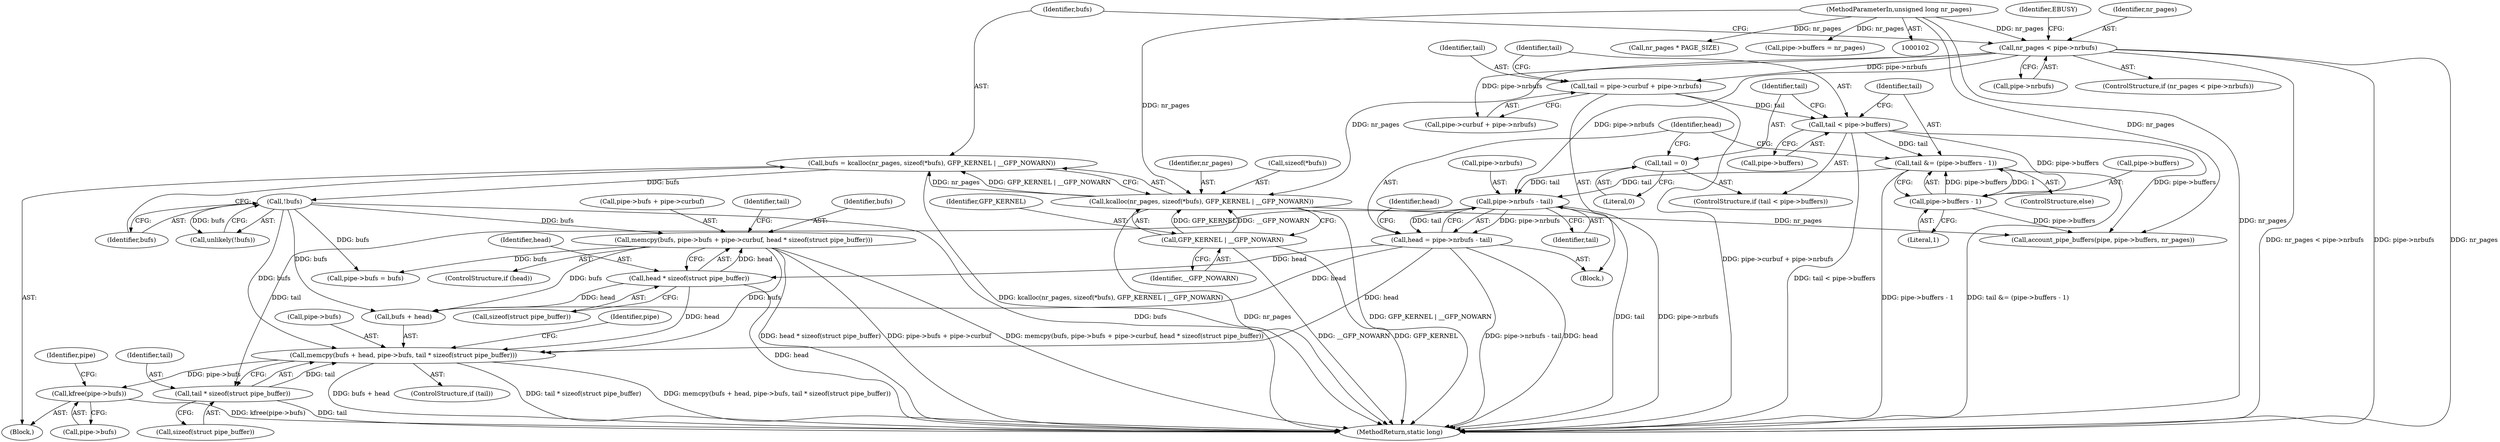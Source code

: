 digraph "0_linux_759c01142a5d0f364a462346168a56de28a80f52_2@API" {
"1000212" [label="(Call,kfree(pipe->bufs))"];
"1000190" [label="(Call,memcpy(bufs + head, pipe->bufs, tail * sizeof(struct pipe_buffer)))"];
"1000128" [label="(Call,!bufs)"];
"1000116" [label="(Call,bufs = kcalloc(nr_pages, sizeof(*bufs), GFP_KERNEL | __GFP_NOWARN))"];
"1000118" [label="(Call,kcalloc(nr_pages, sizeof(*bufs), GFP_KERNEL | __GFP_NOWARN))"];
"1000108" [label="(Call,nr_pages < pipe->nrbufs)"];
"1000104" [label="(MethodParameterIn,unsigned long nr_pages)"];
"1000123" [label="(Call,GFP_KERNEL | __GFP_NOWARN)"];
"1000175" [label="(Call,memcpy(bufs, pipe->bufs + pipe->curbuf, head * sizeof(struct pipe_buffer)))"];
"1000184" [label="(Call,head * sizeof(struct pipe_buffer))"];
"1000166" [label="(Call,head = pipe->nrbufs - tail)"];
"1000168" [label="(Call,pipe->nrbufs - tail)"];
"1000159" [label="(Call,tail &= (pipe->buffers - 1))"];
"1000150" [label="(Call,tail < pipe->buffers)"];
"1000140" [label="(Call,tail = pipe->curbuf + pipe->nrbufs)"];
"1000161" [label="(Call,pipe->buffers - 1)"];
"1000155" [label="(Call,tail = 0)"];
"1000197" [label="(Call,tail * sizeof(struct pipe_buffer))"];
"1000175" [label="(Call,memcpy(bufs, pipe->bufs + pipe->curbuf, head * sizeof(struct pipe_buffer)))"];
"1000157" [label="(Literal,0)"];
"1000141" [label="(Identifier,tail)"];
"1000162" [label="(Call,pipe->buffers)"];
"1000117" [label="(Identifier,bufs)"];
"1000119" [label="(Identifier,nr_pages)"];
"1000142" [label="(Call,pipe->curbuf + pipe->nrbufs)"];
"1000105" [label="(Block,)"];
"1000140" [label="(Call,tail = pipe->curbuf + pipe->nrbufs)"];
"1000110" [label="(Call,pipe->nrbufs)"];
"1000168" [label="(Call,pipe->nrbufs - tail)"];
"1000108" [label="(Call,nr_pages < pipe->nrbufs)"];
"1000115" [label="(Identifier,EBUSY)"];
"1000123" [label="(Call,GFP_KERNEL | __GFP_NOWARN)"];
"1000156" [label="(Identifier,tail)"];
"1000227" [label="(Call,nr_pages * PAGE_SIZE)"];
"1000118" [label="(Call,kcalloc(nr_pages, sizeof(*bufs), GFP_KERNEL | __GFP_NOWARN))"];
"1000173" [label="(ControlStructure,if (head))"];
"1000186" [label="(Call,sizeof(struct pipe_buffer))"];
"1000155" [label="(Call,tail = 0)"];
"1000161" [label="(Call,pipe->buffers - 1)"];
"1000129" [label="(Identifier,bufs)"];
"1000176" [label="(Identifier,bufs)"];
"1000177" [label="(Call,pipe->bufs + pipe->curbuf)"];
"1000172" [label="(Identifier,tail)"];
"1000150" [label="(Call,tail < pipe->buffers)"];
"1000151" [label="(Identifier,tail)"];
"1000216" [label="(Call,pipe->bufs = bufs)"];
"1000160" [label="(Identifier,tail)"];
"1000174" [label="(Identifier,head)"];
"1000169" [label="(Call,pipe->nrbufs)"];
"1000185" [label="(Identifier,head)"];
"1000165" [label="(Literal,1)"];
"1000198" [label="(Identifier,tail)"];
"1000107" [label="(ControlStructure,if (nr_pages < pipe->nrbufs))"];
"1000230" [label="(MethodReturn,static long)"];
"1000202" [label="(Identifier,pipe)"];
"1000197" [label="(Call,tail * sizeof(struct pipe_buffer))"];
"1000221" [label="(Call,pipe->buffers = nr_pages)"];
"1000149" [label="(ControlStructure,if (tail < pipe->buffers))"];
"1000184" [label="(Call,head * sizeof(struct pipe_buffer))"];
"1000104" [label="(MethodParameterIn,unsigned long nr_pages)"];
"1000128" [label="(Call,!bufs)"];
"1000189" [label="(Identifier,tail)"];
"1000152" [label="(Call,pipe->buffers)"];
"1000199" [label="(Call,sizeof(struct pipe_buffer))"];
"1000201" [label="(Call,account_pipe_buffers(pipe, pipe->buffers, nr_pages))"];
"1000125" [label="(Identifier,__GFP_NOWARN)"];
"1000158" [label="(ControlStructure,else)"];
"1000116" [label="(Call,bufs = kcalloc(nr_pages, sizeof(*bufs), GFP_KERNEL | __GFP_NOWARN))"];
"1000212" [label="(Call,kfree(pipe->bufs))"];
"1000120" [label="(Call,sizeof(*bufs))"];
"1000167" [label="(Identifier,head)"];
"1000137" [label="(Block,)"];
"1000127" [label="(Call,unlikely(!bufs))"];
"1000191" [label="(Call,bufs + head)"];
"1000188" [label="(ControlStructure,if (tail))"];
"1000166" [label="(Call,head = pipe->nrbufs - tail)"];
"1000159" [label="(Call,tail &= (pipe->buffers - 1))"];
"1000218" [label="(Identifier,pipe)"];
"1000213" [label="(Call,pipe->bufs)"];
"1000194" [label="(Call,pipe->bufs)"];
"1000109" [label="(Identifier,nr_pages)"];
"1000190" [label="(Call,memcpy(bufs + head, pipe->bufs, tail * sizeof(struct pipe_buffer)))"];
"1000124" [label="(Identifier,GFP_KERNEL)"];
"1000212" -> "1000105"  [label="AST: "];
"1000212" -> "1000213"  [label="CFG: "];
"1000213" -> "1000212"  [label="AST: "];
"1000218" -> "1000212"  [label="CFG: "];
"1000212" -> "1000230"  [label="DDG: kfree(pipe->bufs)"];
"1000190" -> "1000212"  [label="DDG: pipe->bufs"];
"1000190" -> "1000188"  [label="AST: "];
"1000190" -> "1000197"  [label="CFG: "];
"1000191" -> "1000190"  [label="AST: "];
"1000194" -> "1000190"  [label="AST: "];
"1000197" -> "1000190"  [label="AST: "];
"1000202" -> "1000190"  [label="CFG: "];
"1000190" -> "1000230"  [label="DDG: memcpy(bufs + head, pipe->bufs, tail * sizeof(struct pipe_buffer))"];
"1000190" -> "1000230"  [label="DDG: bufs + head"];
"1000190" -> "1000230"  [label="DDG: tail * sizeof(struct pipe_buffer)"];
"1000128" -> "1000190"  [label="DDG: bufs"];
"1000175" -> "1000190"  [label="DDG: bufs"];
"1000184" -> "1000190"  [label="DDG: head"];
"1000166" -> "1000190"  [label="DDG: head"];
"1000197" -> "1000190"  [label="DDG: tail"];
"1000128" -> "1000127"  [label="AST: "];
"1000128" -> "1000129"  [label="CFG: "];
"1000129" -> "1000128"  [label="AST: "];
"1000127" -> "1000128"  [label="CFG: "];
"1000128" -> "1000230"  [label="DDG: bufs"];
"1000128" -> "1000127"  [label="DDG: bufs"];
"1000116" -> "1000128"  [label="DDG: bufs"];
"1000128" -> "1000175"  [label="DDG: bufs"];
"1000128" -> "1000191"  [label="DDG: bufs"];
"1000128" -> "1000216"  [label="DDG: bufs"];
"1000116" -> "1000105"  [label="AST: "];
"1000116" -> "1000118"  [label="CFG: "];
"1000117" -> "1000116"  [label="AST: "];
"1000118" -> "1000116"  [label="AST: "];
"1000129" -> "1000116"  [label="CFG: "];
"1000116" -> "1000230"  [label="DDG: kcalloc(nr_pages, sizeof(*bufs), GFP_KERNEL | __GFP_NOWARN)"];
"1000118" -> "1000116"  [label="DDG: nr_pages"];
"1000118" -> "1000116"  [label="DDG: GFP_KERNEL | __GFP_NOWARN"];
"1000118" -> "1000123"  [label="CFG: "];
"1000119" -> "1000118"  [label="AST: "];
"1000120" -> "1000118"  [label="AST: "];
"1000123" -> "1000118"  [label="AST: "];
"1000118" -> "1000230"  [label="DDG: nr_pages"];
"1000118" -> "1000230"  [label="DDG: GFP_KERNEL | __GFP_NOWARN"];
"1000108" -> "1000118"  [label="DDG: nr_pages"];
"1000104" -> "1000118"  [label="DDG: nr_pages"];
"1000123" -> "1000118"  [label="DDG: GFP_KERNEL"];
"1000123" -> "1000118"  [label="DDG: __GFP_NOWARN"];
"1000118" -> "1000201"  [label="DDG: nr_pages"];
"1000108" -> "1000107"  [label="AST: "];
"1000108" -> "1000110"  [label="CFG: "];
"1000109" -> "1000108"  [label="AST: "];
"1000110" -> "1000108"  [label="AST: "];
"1000115" -> "1000108"  [label="CFG: "];
"1000117" -> "1000108"  [label="CFG: "];
"1000108" -> "1000230"  [label="DDG: nr_pages < pipe->nrbufs"];
"1000108" -> "1000230"  [label="DDG: pipe->nrbufs"];
"1000108" -> "1000230"  [label="DDG: nr_pages"];
"1000104" -> "1000108"  [label="DDG: nr_pages"];
"1000108" -> "1000140"  [label="DDG: pipe->nrbufs"];
"1000108" -> "1000142"  [label="DDG: pipe->nrbufs"];
"1000108" -> "1000168"  [label="DDG: pipe->nrbufs"];
"1000104" -> "1000102"  [label="AST: "];
"1000104" -> "1000230"  [label="DDG: nr_pages"];
"1000104" -> "1000201"  [label="DDG: nr_pages"];
"1000104" -> "1000221"  [label="DDG: nr_pages"];
"1000104" -> "1000227"  [label="DDG: nr_pages"];
"1000123" -> "1000125"  [label="CFG: "];
"1000124" -> "1000123"  [label="AST: "];
"1000125" -> "1000123"  [label="AST: "];
"1000123" -> "1000230"  [label="DDG: __GFP_NOWARN"];
"1000123" -> "1000230"  [label="DDG: GFP_KERNEL"];
"1000175" -> "1000173"  [label="AST: "];
"1000175" -> "1000184"  [label="CFG: "];
"1000176" -> "1000175"  [label="AST: "];
"1000177" -> "1000175"  [label="AST: "];
"1000184" -> "1000175"  [label="AST: "];
"1000189" -> "1000175"  [label="CFG: "];
"1000175" -> "1000230"  [label="DDG: head * sizeof(struct pipe_buffer)"];
"1000175" -> "1000230"  [label="DDG: pipe->bufs + pipe->curbuf"];
"1000175" -> "1000230"  [label="DDG: memcpy(bufs, pipe->bufs + pipe->curbuf, head * sizeof(struct pipe_buffer))"];
"1000184" -> "1000175"  [label="DDG: head"];
"1000175" -> "1000191"  [label="DDG: bufs"];
"1000175" -> "1000216"  [label="DDG: bufs"];
"1000184" -> "1000186"  [label="CFG: "];
"1000185" -> "1000184"  [label="AST: "];
"1000186" -> "1000184"  [label="AST: "];
"1000184" -> "1000230"  [label="DDG: head"];
"1000166" -> "1000184"  [label="DDG: head"];
"1000184" -> "1000191"  [label="DDG: head"];
"1000166" -> "1000137"  [label="AST: "];
"1000166" -> "1000168"  [label="CFG: "];
"1000167" -> "1000166"  [label="AST: "];
"1000168" -> "1000166"  [label="AST: "];
"1000174" -> "1000166"  [label="CFG: "];
"1000166" -> "1000230"  [label="DDG: pipe->nrbufs - tail"];
"1000166" -> "1000230"  [label="DDG: head"];
"1000168" -> "1000166"  [label="DDG: pipe->nrbufs"];
"1000168" -> "1000166"  [label="DDG: tail"];
"1000166" -> "1000191"  [label="DDG: head"];
"1000168" -> "1000172"  [label="CFG: "];
"1000169" -> "1000168"  [label="AST: "];
"1000172" -> "1000168"  [label="AST: "];
"1000168" -> "1000230"  [label="DDG: tail"];
"1000168" -> "1000230"  [label="DDG: pipe->nrbufs"];
"1000159" -> "1000168"  [label="DDG: tail"];
"1000155" -> "1000168"  [label="DDG: tail"];
"1000168" -> "1000197"  [label="DDG: tail"];
"1000159" -> "1000158"  [label="AST: "];
"1000159" -> "1000161"  [label="CFG: "];
"1000160" -> "1000159"  [label="AST: "];
"1000161" -> "1000159"  [label="AST: "];
"1000167" -> "1000159"  [label="CFG: "];
"1000159" -> "1000230"  [label="DDG: tail &= (pipe->buffers - 1)"];
"1000159" -> "1000230"  [label="DDG: pipe->buffers - 1"];
"1000150" -> "1000159"  [label="DDG: tail"];
"1000161" -> "1000159"  [label="DDG: pipe->buffers"];
"1000161" -> "1000159"  [label="DDG: 1"];
"1000150" -> "1000149"  [label="AST: "];
"1000150" -> "1000152"  [label="CFG: "];
"1000151" -> "1000150"  [label="AST: "];
"1000152" -> "1000150"  [label="AST: "];
"1000156" -> "1000150"  [label="CFG: "];
"1000160" -> "1000150"  [label="CFG: "];
"1000150" -> "1000230"  [label="DDG: tail < pipe->buffers"];
"1000140" -> "1000150"  [label="DDG: tail"];
"1000150" -> "1000161"  [label="DDG: pipe->buffers"];
"1000150" -> "1000201"  [label="DDG: pipe->buffers"];
"1000140" -> "1000137"  [label="AST: "];
"1000140" -> "1000142"  [label="CFG: "];
"1000141" -> "1000140"  [label="AST: "];
"1000142" -> "1000140"  [label="AST: "];
"1000151" -> "1000140"  [label="CFG: "];
"1000140" -> "1000230"  [label="DDG: pipe->curbuf + pipe->nrbufs"];
"1000161" -> "1000165"  [label="CFG: "];
"1000162" -> "1000161"  [label="AST: "];
"1000165" -> "1000161"  [label="AST: "];
"1000161" -> "1000201"  [label="DDG: pipe->buffers"];
"1000155" -> "1000149"  [label="AST: "];
"1000155" -> "1000157"  [label="CFG: "];
"1000156" -> "1000155"  [label="AST: "];
"1000157" -> "1000155"  [label="AST: "];
"1000167" -> "1000155"  [label="CFG: "];
"1000197" -> "1000199"  [label="CFG: "];
"1000198" -> "1000197"  [label="AST: "];
"1000199" -> "1000197"  [label="AST: "];
"1000197" -> "1000230"  [label="DDG: tail"];
}
